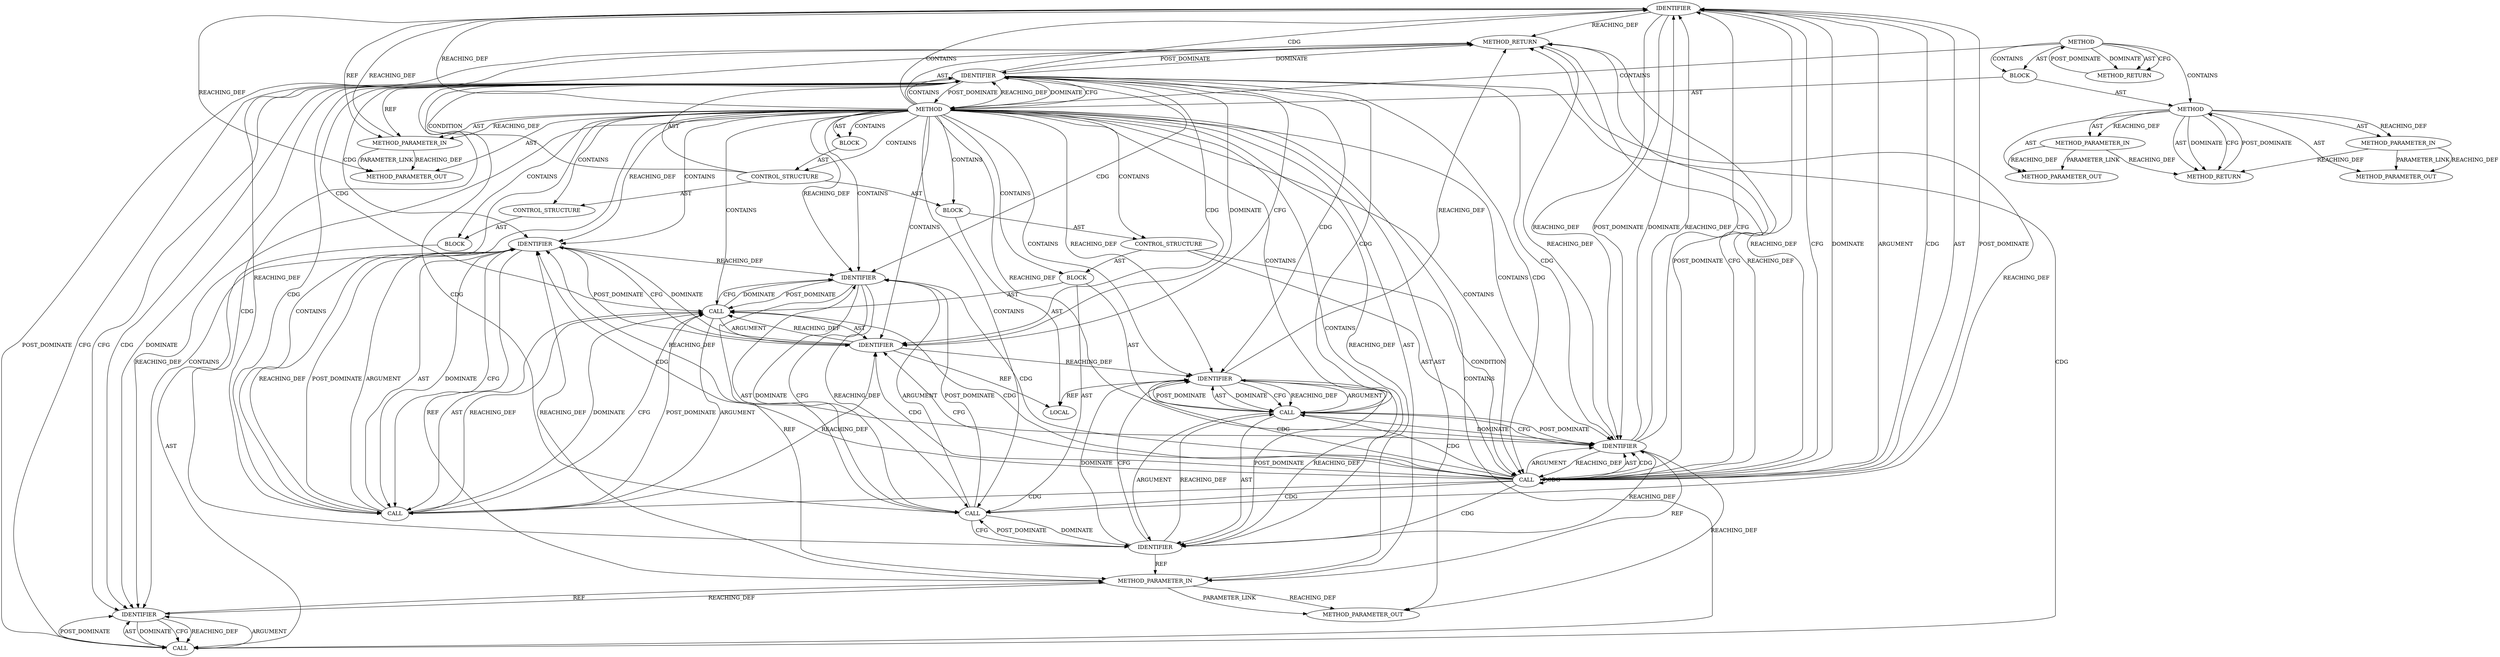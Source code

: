 digraph {
  26956 [label=METHOD_PARAMETER_OUT ORDER=2 CODE="BIO *upto" IS_VARIADIC=false COLUMN_NUMBER=34 LINE_NUMBER=1 TYPE_FULL_NAME="BIO" EVALUATION_STRATEGY="BY_VALUE" INDEX=2 NAME="upto"]
  13863 [label=IDENTIFIER ORDER=1 ARGUMENT_INDEX=1 CODE="f" COLUMN_NUMBER=19 LINE_NUMBER=8 TYPE_FULL_NAME="BIO" NAME="f"]
  26958 [label=METHOD_PARAMETER_OUT ORDER=2 CODE="dcont" IS_VARIADIC=false COLUMN_NUMBER=24 LINE_NUMBER=17 TYPE_FULL_NAME="ANY" EVALUATION_STRATEGY="BY_VALUE" INDEX=2 NAME="dcont"]
  13853 [label=BLOCK ORDER=3 ARGUMENT_INDEX=-1 CODE="<empty>" COLUMN_NUMBER=2 LINE_NUMBER=2 TYPE_FULL_NAME="void"]
  26957 [label=METHOD_PARAMETER_OUT ORDER=1 CODE="cmsbio" IS_VARIADIC=false COLUMN_NUMBER=16 LINE_NUMBER=17 TYPE_FULL_NAME="ANY" EVALUATION_STRATEGY="BY_VALUE" INDEX=1 NAME="cmsbio"]
  13851 [label=METHOD_PARAMETER_IN ORDER=1 CODE="BIO *f" IS_VARIADIC=false COLUMN_NUMBER=26 LINE_NUMBER=1 TYPE_FULL_NAME="BIO" EVALUATION_STRATEGY="BY_VALUE" INDEX=1 NAME="f"]
  13866 [label=CALL ORDER=3 ARGUMENT_INDEX=-1 CODE="f = tbio" COLUMN_NUMBER=4 METHOD_FULL_NAME="<operator>.assignment" LINE_NUMBER=10 TYPE_FULL_NAME="<empty>" DISPATCH_TYPE="STATIC_DISPATCH" SIGNATURE="" NAME="<operator>.assignment"]
  13856 [label=BLOCK ORDER=2 ARGUMENT_INDEX=-1 CODE="<empty>" COLUMN_NUMBER=3 LINE_NUMBER=4 TYPE_FULL_NAME="void"]
  13848 [label=METHOD AST_PARENT_TYPE="TYPE_DECL" AST_PARENT_FULL_NAME="/home/kb/PycharmProjects/in-line-we-trust/data/raw/openssl/functions/do_free_upto--852bd35065cd9c92a3c9.c:<global>" ORDER=1 CODE="<global>" FULL_NAME="/home/kb/PycharmProjects/in-line-we-trust/data/raw/openssl/functions/do_free_upto--852bd35065cd9c92a3c9.c:<global>" LINE_NUMBER=1 IS_EXTERNAL=false LINE_NUMBER_END=17 FILENAME="/home/kb/PycharmProjects/in-line-we-trust/data/raw/openssl/functions/do_free_upto--852bd35065cd9c92a3c9.c" SIGNATURE="" NAME="<global>"]
  13871 [label=IDENTIFIER ORDER=2 ARGUMENT_INDEX=2 CODE="upto" COLUMN_NUMBER=15 LINE_NUMBER=12 TYPE_FULL_NAME="BIO" NAME="upto"]
  13859 [label=BLOCK ORDER=1 ARGUMENT_INDEX=-1 CODE="<empty>" COLUMN_NUMBER=4 LINE_NUMBER=7 TYPE_FULL_NAME="void"]
  26955 [label=METHOD_PARAMETER_OUT ORDER=1 CODE="BIO *f" IS_VARIADIC=false COLUMN_NUMBER=26 LINE_NUMBER=1 TYPE_FULL_NAME="BIO" EVALUATION_STRATEGY="BY_VALUE" INDEX=1 NAME="f"]
  13852 [label=METHOD_PARAMETER_IN ORDER=2 CODE="BIO *upto" IS_VARIADIC=false COLUMN_NUMBER=34 LINE_NUMBER=1 TYPE_FULL_NAME="BIO" EVALUATION_STRATEGY="BY_VALUE" INDEX=2 NAME="upto"]
  13873 [label=BLOCK ORDER=1 ARGUMENT_INDEX=-1 CODE="<empty>" COLUMN_NUMBER=3 LINE_NUMBER=15 TYPE_FULL_NAME="void"]
  13857 [label=LOCAL ORDER=1 CODE="BIO* tbio" COLUMN_NUMBER=7 LINE_NUMBER=5 TYPE_FULL_NAME="BIO" NAME="tbio"]
  13868 [label=IDENTIFIER ORDER=2 ARGUMENT_INDEX=2 CODE="tbio" COLUMN_NUMBER=8 LINE_NUMBER=10 TYPE_FULL_NAME="BIO" NAME="tbio"]
  13876 [label=METHOD_RETURN ORDER=4 CODE="void" COLUMN_NUMBER=1 LINE_NUMBER=1 TYPE_FULL_NAME="void" EVALUATION_STRATEGY="BY_VALUE"]
  13855 [label=IDENTIFIER ORDER=1 ARGUMENT_INDEX=-1 CODE="upto" COLUMN_NUMBER=6 LINE_NUMBER=3 TYPE_FULL_NAME="BIO" NAME="upto"]
  13869 [label=CALL ORDER=2 ARGUMENT_INDEX=-1 CODE="f != upto" COLUMN_NUMBER=10 METHOD_FULL_NAME="<operator>.notEquals" LINE_NUMBER=12 TYPE_FULL_NAME="<empty>" DISPATCH_TYPE="STATIC_DISPATCH" SIGNATURE="" NAME="<operator>.notEquals"]
  13872 [label=CONTROL_STRUCTURE CONTROL_STRUCTURE_TYPE="ELSE" ORDER=3 PARSER_TYPE_NAME="CASTExpressionStatement" ARGUMENT_INDEX=-1 CODE="else" COLUMN_NUMBER=3 LINE_NUMBER=15]
  13880 [label=METHOD_PARAMETER_IN ORDER=2 CODE="dcont" IS_VARIADIC=false COLUMN_NUMBER=24 LINE_NUMBER=17 TYPE_FULL_NAME="ANY" EVALUATION_STRATEGY="BY_VALUE" INDEX=2 NAME="dcont"]
  13867 [label=IDENTIFIER ORDER=1 ARGUMENT_INDEX=1 CODE="f" COLUMN_NUMBER=4 LINE_NUMBER=10 TYPE_FULL_NAME="BIO" NAME="f"]
  13881 [label=METHOD_RETURN ORDER=3 CODE="ANY" COLUMN_NUMBER=3 LINE_NUMBER=17 TYPE_FULL_NAME="ANY" EVALUATION_STRATEGY="BY_VALUE"]
  13865 [label=IDENTIFIER ORDER=1 ARGUMENT_INDEX=1 CODE="f" COLUMN_NUMBER=13 LINE_NUMBER=9 TYPE_FULL_NAME="BIO" NAME="f"]
  13858 [label=CONTROL_STRUCTURE CONTROL_STRUCTURE_TYPE="DO" ORDER=2 PARSER_TYPE_NAME="CASTDoStatement" ARGUMENT_INDEX=-1 CODE="do 
			{
			tbio = BIO_pop(f);
			BIO_free(f);
			f = tbio;
			}
		while (f != upto);" COLUMN_NUMBER=3 LINE_NUMBER=6]
  13879 [label=METHOD_PARAMETER_IN ORDER=1 CODE="cmsbio" IS_VARIADIC=false COLUMN_NUMBER=16 LINE_NUMBER=17 TYPE_FULL_NAME="ANY" EVALUATION_STRATEGY="BY_VALUE" INDEX=1 NAME="cmsbio"]
  13878 [label=METHOD COLUMN_NUMBER=3 LINE_NUMBER=17 COLUMN_NUMBER_END=29 IS_EXTERNAL=false SIGNATURE="ANY do_free_upto (ANY,ANY)" NAME="do_free_upto" AST_PARENT_TYPE="TYPE_DECL" AST_PARENT_FULL_NAME="/home/kb/PycharmProjects/in-line-we-trust/data/raw/openssl/functions/do_free_upto--852bd35065cd9c92a3c9.c:<global>" ORDER=2 CODE="ANY do_free_upto (cmsbio,dcont)" FULL_NAME="do_free_upto" LINE_NUMBER_END=17 FILENAME="/home/kb/PycharmProjects/in-line-we-trust/data/raw/openssl/functions/do_free_upto--852bd35065cd9c92a3c9.c"]
  13862 [label=CALL ORDER=2 ARGUMENT_INDEX=2 CODE="BIO_pop(f)" COLUMN_NUMBER=11 METHOD_FULL_NAME="BIO_pop" LINE_NUMBER=8 TYPE_FULL_NAME="<empty>" DISPATCH_TYPE="STATIC_DISPATCH" SIGNATURE="" NAME="BIO_pop"]
  13861 [label=IDENTIFIER ORDER=1 ARGUMENT_INDEX=1 CODE="tbio" COLUMN_NUMBER=4 LINE_NUMBER=8 TYPE_FULL_NAME="BIO" NAME="tbio"]
  13860 [label=CALL ORDER=1 ARGUMENT_INDEX=-1 CODE="tbio = BIO_pop(f)" COLUMN_NUMBER=4 METHOD_FULL_NAME="<operator>.assignment" LINE_NUMBER=8 TYPE_FULL_NAME="<empty>" DISPATCH_TYPE="STATIC_DISPATCH" SIGNATURE="" NAME="<operator>.assignment"]
  13870 [label=IDENTIFIER ORDER=1 ARGUMENT_INDEX=1 CODE="f" COLUMN_NUMBER=10 LINE_NUMBER=12 TYPE_FULL_NAME="BIO" NAME="f"]
  13875 [label=IDENTIFIER ORDER=1 ARGUMENT_INDEX=1 CODE="f" COLUMN_NUMBER=16 LINE_NUMBER=15 TYPE_FULL_NAME="BIO" NAME="f"]
  13854 [label=CONTROL_STRUCTURE CONTROL_STRUCTURE_TYPE="IF" ORDER=1 PARSER_TYPE_NAME="CASTIfStatement" ARGUMENT_INDEX=-1 CODE="if (upto)" COLUMN_NUMBER=2 LINE_NUMBER=3]
  13850 [label=METHOD COLUMN_NUMBER=1 LINE_NUMBER=1 COLUMN_NUMBER_END=2 IS_EXTERNAL=false SIGNATURE="void do_free_upto (BIO*,BIO*)" NAME="do_free_upto" AST_PARENT_TYPE="TYPE_DECL" AST_PARENT_FULL_NAME="/home/kb/PycharmProjects/in-line-we-trust/data/raw/openssl/functions/do_free_upto--852bd35065cd9c92a3c9.c:<global>" ORDER=1 CODE="void do_free_upto (BIO *f,BIO *upto)" FULL_NAME="do_free_upto" LINE_NUMBER_END=16 FILENAME="/home/kb/PycharmProjects/in-line-we-trust/data/raw/openssl/functions/do_free_upto--852bd35065cd9c92a3c9.c"]
  13874 [label=CALL ORDER=1 ARGUMENT_INDEX=-1 CODE="BIO_free_all(f)" COLUMN_NUMBER=3 METHOD_FULL_NAME="BIO_free_all" LINE_NUMBER=15 TYPE_FULL_NAME="<empty>" DISPATCH_TYPE="STATIC_DISPATCH" SIGNATURE="" NAME="BIO_free_all"]
  13864 [label=CALL ORDER=2 ARGUMENT_INDEX=-1 CODE="BIO_free(f)" COLUMN_NUMBER=4 METHOD_FULL_NAME="BIO_free" LINE_NUMBER=9 TYPE_FULL_NAME="<empty>" DISPATCH_TYPE="STATIC_DISPATCH" SIGNATURE="" NAME="BIO_free"]
  13883 [label=METHOD_RETURN ORDER=2 CODE="RET" TYPE_FULL_NAME="ANY" EVALUATION_STRATEGY="BY_VALUE"]
  13849 [label=BLOCK ORDER=1 ARGUMENT_INDEX=-1 CODE="<empty>" TYPE_FULL_NAME="ANY"]
  13850 -> 13855 [label=REACHING_DEF VARIABLE=""]
  13869 -> 13876 [label=CFG ]
  13855 -> 13860 [label=CDG ]
  13850 -> 13867 [label=CONTAINS ]
  13848 -> 13883 [label=DOMINATE ]
  13850 -> 13863 [label=REACHING_DEF VARIABLE=""]
  13850 -> 13871 [label=REACHING_DEF VARIABLE=""]
  13850 -> 13855 [label=DOMINATE ]
  13868 -> 13867 [label=POST_DOMINATE ]
  13869 -> 13870 [label=AST ]
  13862 -> 13860 [label=REACHING_DEF VARIABLE="BIO_pop(f)"]
  13849 -> 13878 [label=AST ]
  13852 -> 13871 [label=REACHING_DEF VARIABLE="upto"]
  13858 -> 13869 [label=CONDITION ]
  13850 -> 13873 [label=CONTAINS ]
  13864 -> 13865 [label=ARGUMENT ]
  13869 -> 13861 [label=CDG ]
  13869 -> 13869 [label=CDG ]
  13866 -> 13868 [label=ARGUMENT ]
  13850 -> 13866 [label=CONTAINS ]
  13868 -> 13857 [label=REF ]
  13871 -> 13869 [label=REACHING_DEF VARIABLE="upto"]
  13855 -> 13869 [label=CDG ]
  13864 -> 13876 [label=REACHING_DEF VARIABLE="BIO_free(f)"]
  13866 -> 13867 [label=AST ]
  13855 -> 13852 [label=REF ]
  13850 -> 13872 [label=CONTAINS ]
  13855 -> 13865 [label=CDG ]
  13863 -> 13862 [label=DOMINATE ]
  13869 -> 13862 [label=CDG ]
  13861 -> 13863 [label=CFG ]
  13851 -> 26955 [label=REACHING_DEF VARIABLE="f"]
  13856 -> 13858 [label=AST ]
  13868 -> 13866 [label=REACHING_DEF VARIABLE="tbio"]
  13870 -> 13851 [label=REF ]
  13878 -> 13880 [label=REACHING_DEF VARIABLE=""]
  13850 -> 13853 [label=AST ]
  13851 -> 26955 [label=PARAMETER_LINK ]
  13865 -> 13864 [label=DOMINATE ]
  13850 -> 13870 [label=CONTAINS ]
  13849 -> 13850 [label=AST ]
  13850 -> 13855 [label=CFG ]
  13863 -> 13862 [label=CFG ]
  13856 -> 13857 [label=AST ]
  13870 -> 26955 [label=REACHING_DEF VARIABLE="f"]
  13862 -> 13876 [label=REACHING_DEF VARIABLE="BIO_pop(f)"]
  13863 -> 13861 [label=POST_DOMINATE ]
  13872 -> 13873 [label=AST ]
  13861 -> 13860 [label=REACHING_DEF VARIABLE="tbio"]
  13868 -> 13866 [label=DOMINATE ]
  13850 -> 13862 [label=CONTAINS ]
  13870 -> 13869 [label=REACHING_DEF VARIABLE="f"]
  13869 -> 13870 [label=CDG ]
  13860 -> 13861 [label=ARGUMENT ]
  13860 -> 13862 [label=POST_DOMINATE ]
  13866 -> 13870 [label=DOMINATE ]
  13859 -> 13860 [label=AST ]
  13855 -> 13861 [label=CDG ]
  13850 -> 13853 [label=CONTAINS ]
  13878 -> 13881 [label=CFG ]
  13870 -> 13871 [label=DOMINATE ]
  13865 -> 13864 [label=CFG ]
  13869 -> 13876 [label=REACHING_DEF VARIABLE="f != upto"]
  13850 -> 13856 [label=CONTAINS ]
  13864 -> 13867 [label=CFG ]
  13864 -> 13865 [label=POST_DOMINATE ]
  13850 -> 26956 [label=AST ]
  13855 -> 13868 [label=CDG ]
  13850 -> 13865 [label=REACHING_DEF VARIABLE=""]
  13880 -> 26958 [label=REACHING_DEF VARIABLE="dcont"]
  13850 -> 13851 [label=REACHING_DEF VARIABLE=""]
  13865 -> 13851 [label=REF ]
  13855 -> 13876 [label=DOMINATE ]
  13866 -> 13868 [label=POST_DOMINATE ]
  13867 -> 13868 [label=DOMINATE ]
  13848 -> 13850 [label=CONTAINS ]
  13878 -> 26958 [label=AST ]
  13850 -> 13865 [label=CONTAINS ]
  13862 -> 13860 [label=DOMINATE ]
  13850 -> 13868 [label=CONTAINS ]
  13874 -> 13875 [label=ARGUMENT ]
  13874 -> 13876 [label=CFG ]
  13858 -> 13869 [label=AST ]
  13862 -> 13860 [label=CFG ]
  13850 -> 13875 [label=REACHING_DEF VARIABLE=""]
  13861 -> 13868 [label=REACHING_DEF VARIABLE="tbio"]
  13854 -> 13872 [label=AST ]
  13855 -> 13861 [label=DOMINATE ]
  13878 -> 13879 [label=AST ]
  13850 -> 13863 [label=CONTAINS ]
  13869 -> 13871 [label=ARGUMENT ]
  13869 -> 13871 [label=CDG ]
  13850 -> 13869 [label=CONTAINS ]
  13860 -> 13862 [label=AST ]
  13848 -> 13849 [label=CONTAINS ]
  13863 -> 13865 [label=REACHING_DEF VARIABLE="f"]
  13869 -> 13864 [label=CDG ]
  13862 -> 13863 [label=POST_DOMINATE ]
  13874 -> 13875 [label=POST_DOMINATE ]
  13873 -> 13874 [label=AST ]
  13854 -> 13856 [label=AST ]
  13878 -> 13881 [label=DOMINATE ]
  13869 -> 13870 [label=ARGUMENT ]
  13848 -> 13849 [label=AST ]
  13869 -> 13868 [label=CDG ]
  13867 -> 13868 [label=CFG ]
  13854 -> 13855 [label=CONDITION ]
  13859 -> 13864 [label=AST ]
  13880 -> 13881 [label=REACHING_DEF VARIABLE="dcont"]
  13851 -> 13875 [label=REACHING_DEF VARIABLE="f"]
  13880 -> 26958 [label=PARAMETER_LINK ]
  13862 -> 13863 [label=ARGUMENT ]
  13850 -> 13858 [label=CONTAINS ]
  13863 -> 13851 [label=REF ]
  13861 -> 13857 [label=REF ]
  13869 -> 13867 [label=CDG ]
  13866 -> 13870 [label=CFG ]
  13855 -> 13874 [label=CDG ]
  13869 -> 13861 [label=CFG ]
  13876 -> 13874 [label=POST_DOMINATE ]
  13855 -> 13862 [label=CDG ]
  13867 -> 13870 [label=REACHING_DEF VARIABLE="f"]
  13879 -> 26957 [label=PARAMETER_LINK ]
  13850 -> 13864 [label=CONTAINS ]
  13855 -> 13871 [label=CDG ]
  13855 -> 13861 [label=CFG ]
  13853 -> 13854 [label=AST ]
  13875 -> 13851 [label=REF ]
  13876 -> 13869 [label=POST_DOMINATE ]
  13868 -> 13866 [label=CFG ]
  13850 -> 13854 [label=CONTAINS ]
  13859 -> 13866 [label=AST ]
  13852 -> 26956 [label=REACHING_DEF VARIABLE="upto"]
  13855 -> 13864 [label=CDG ]
  13855 -> 13867 [label=CDG ]
  13879 -> 26957 [label=REACHING_DEF VARIABLE="cmsbio"]
  13850 -> 13876 [label=AST ]
  13875 -> 13874 [label=DOMINATE ]
  13875 -> 13874 [label=CFG ]
  13860 -> 13865 [label=CFG ]
  13883 -> 13848 [label=POST_DOMINATE ]
  13855 -> 13875 [label=DOMINATE ]
  13850 -> 13875 [label=CONTAINS ]
  13865 -> 13860 [label=POST_DOMINATE ]
  13881 -> 13878 [label=POST_DOMINATE ]
  13848 -> 13878 [label=CONTAINS ]
  13860 -> 13865 [label=DOMINATE ]
  13878 -> 13880 [label=AST ]
  13869 -> 13871 [label=AST ]
  13860 -> 13862 [label=ARGUMENT ]
  13848 -> 13883 [label=AST ]
  13862 -> 13861 [label=REACHING_DEF VARIABLE="BIO_pop(f)"]
  13850 -> 13851 [label=AST ]
  13871 -> 26956 [label=REACHING_DEF VARIABLE="upto"]
  13871 -> 13852 [label=REF ]
  13854 -> 13855 [label=AST ]
  13850 -> 13859 [label=CONTAINS ]
  13871 -> 13876 [label=REACHING_DEF VARIABLE="upto"]
  13864 -> 13867 [label=DOMINATE ]
  13855 -> 13870 [label=CDG ]
  13850 -> 13860 [label=CONTAINS ]
  13851 -> 13863 [label=REACHING_DEF VARIABLE="f"]
  13878 -> 13881 [label=AST ]
  13850 -> 13870 [label=REACHING_DEF VARIABLE=""]
  13869 -> 13871 [label=POST_DOMINATE ]
  13855 -> 13866 [label=CDG ]
  13866 -> 13868 [label=AST ]
  13848 -> 13883 [label=CFG ]
  13871 -> 13869 [label=CFG ]
  13869 -> 13865 [label=CDG ]
  13865 -> 13864 [label=REACHING_DEF VARIABLE="f"]
  13870 -> 13871 [label=REACHING_DEF VARIABLE="f"]
  13871 -> 13869 [label=DOMINATE ]
  13852 -> 26956 [label=PARAMETER_LINK ]
  13855 -> 13850 [label=POST_DOMINATE ]
  13855 -> 13863 [label=CDG ]
  13878 -> 13879 [label=REACHING_DEF VARIABLE=""]
  13850 -> 13874 [label=CONTAINS ]
  13850 -> 13871 [label=CONTAINS ]
  13850 -> 13852 [label=AST ]
  13868 -> 13876 [label=REACHING_DEF VARIABLE="tbio"]
  13855 -> 13875 [label=CFG ]
  13861 -> 13863 [label=DOMINATE ]
  13863 -> 13862 [label=REACHING_DEF VARIABLE="f"]
  13878 -> 26957 [label=AST ]
  13850 -> 13861 [label=CONTAINS ]
  13870 -> 13866 [label=POST_DOMINATE ]
  13850 -> 26955 [label=AST ]
  13868 -> 13867 [label=REACHING_DEF VARIABLE="tbio"]
  13870 -> 13863 [label=REACHING_DEF VARIABLE="f"]
  13870 -> 13871 [label=CFG ]
  13867 -> 13866 [label=REACHING_DEF VARIABLE="f"]
  13850 -> 13855 [label=CONTAINS ]
  13870 -> 13876 [label=REACHING_DEF VARIABLE="f"]
  13875 -> 13874 [label=REACHING_DEF VARIABLE="f"]
  13869 -> 13860 [label=CDG ]
  13871 -> 13870 [label=REACHING_DEF VARIABLE="upto"]
  13855 -> 13875 [label=CDG ]
  13864 -> 13865 [label=AST ]
  13874 -> 13875 [label=AST ]
  13862 -> 13863 [label=AST ]
  13871 -> 13870 [label=POST_DOMINATE ]
  13867 -> 13864 [label=POST_DOMINATE ]
  13850 -> 13868 [label=REACHING_DEF VARIABLE=""]
  13879 -> 13881 [label=REACHING_DEF VARIABLE="cmsbio"]
  13850 -> 13852 [label=REACHING_DEF VARIABLE=""]
  13869 -> 13866 [label=CDG ]
  13867 -> 13851 [label=REF ]
  13869 -> 13863 [label=CDG ]
  13858 -> 13859 [label=AST ]
  13876 -> 13855 [label=POST_DOMINATE ]
  13860 -> 13861 [label=AST ]
  13866 -> 13867 [label=ARGUMENT ]
}
